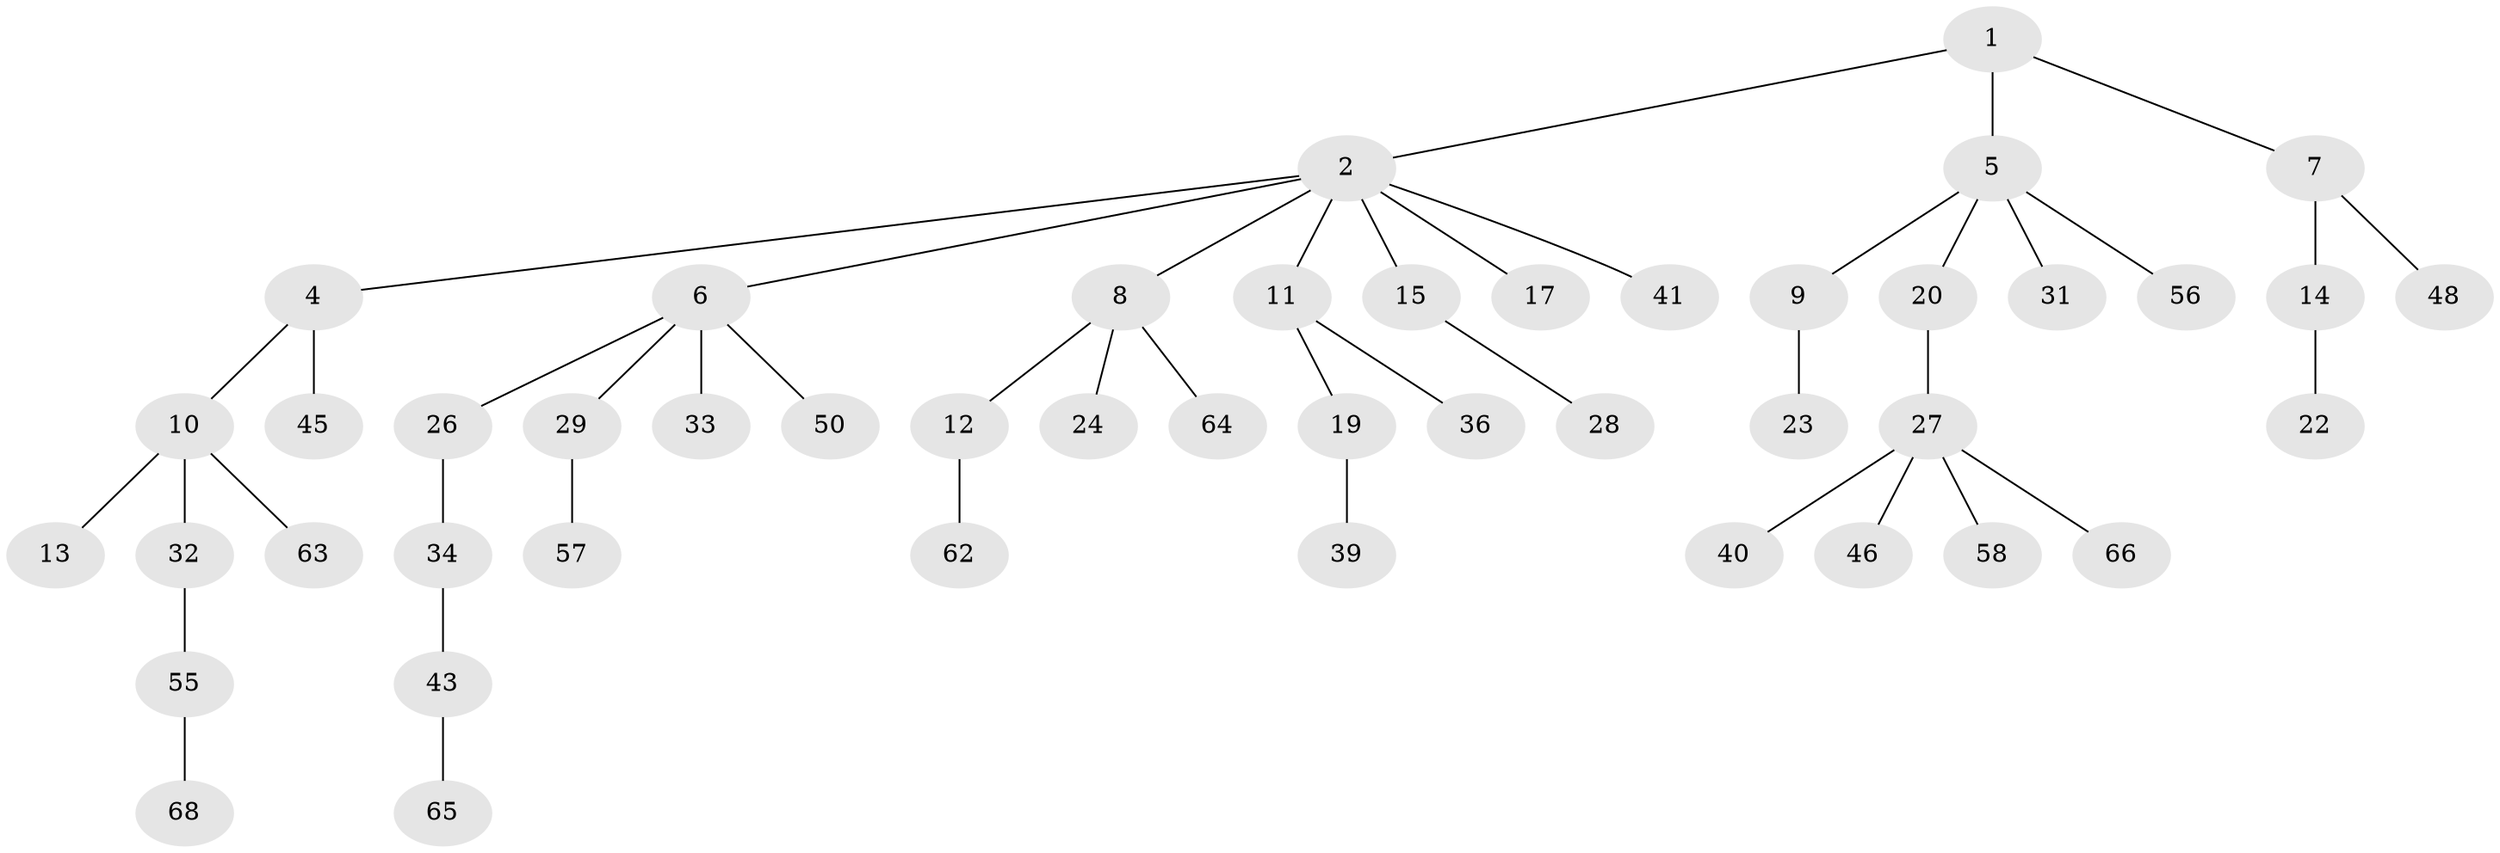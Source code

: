 // original degree distribution, {3: 0.08823529411764706, 5: 0.058823529411764705, 6: 0.014705882352941176, 4: 0.058823529411764705, 2: 0.3088235294117647, 1: 0.47058823529411764}
// Generated by graph-tools (version 1.1) at 2025/11/02/27/25 16:11:27]
// undirected, 47 vertices, 46 edges
graph export_dot {
graph [start="1"]
  node [color=gray90,style=filled];
  1;
  2 [super="+3"];
  4 [super="+37"];
  5 [super="+47"];
  6 [super="+16"];
  7 [super="+53"];
  8 [super="+54"];
  9 [super="+42"];
  10 [super="+52"];
  11 [super="+21"];
  12 [super="+18"];
  13 [super="+25"];
  14;
  15;
  17 [super="+61"];
  19;
  20;
  22 [super="+38"];
  23 [super="+59"];
  24;
  26;
  27 [super="+35"];
  28 [super="+30"];
  29 [super="+49"];
  31;
  32;
  33 [super="+51"];
  34 [super="+67"];
  36 [super="+44"];
  39;
  40;
  41;
  43;
  45;
  46;
  48 [super="+60"];
  50;
  55;
  56;
  57;
  58;
  62;
  63;
  64;
  65;
  66;
  68;
  1 -- 2;
  1 -- 5;
  1 -- 7;
  2 -- 6;
  2 -- 8;
  2 -- 41;
  2 -- 17;
  2 -- 4;
  2 -- 11;
  2 -- 15;
  4 -- 10;
  4 -- 45;
  5 -- 9;
  5 -- 20;
  5 -- 31;
  5 -- 56;
  6 -- 33;
  6 -- 26;
  6 -- 50;
  6 -- 29;
  7 -- 14;
  7 -- 48;
  8 -- 12;
  8 -- 24;
  8 -- 64;
  9 -- 23;
  10 -- 13;
  10 -- 32;
  10 -- 63;
  11 -- 19;
  11 -- 36;
  12 -- 62;
  14 -- 22;
  15 -- 28;
  19 -- 39;
  20 -- 27;
  26 -- 34;
  27 -- 40;
  27 -- 58;
  27 -- 66;
  27 -- 46;
  29 -- 57;
  32 -- 55;
  34 -- 43;
  43 -- 65;
  55 -- 68;
}
